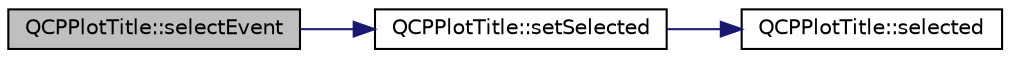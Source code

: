 digraph "QCPPlotTitle::selectEvent"
{
  edge [fontname="Helvetica",fontsize="10",labelfontname="Helvetica",labelfontsize="10"];
  node [fontname="Helvetica",fontsize="10",shape=record];
  rankdir="LR";
  Node68 [label="QCPPlotTitle::selectEvent",height=0.2,width=0.4,color="black", fillcolor="grey75", style="filled", fontcolor="black"];
  Node68 -> Node69 [color="midnightblue",fontsize="10",style="solid",fontname="Helvetica"];
  Node69 [label="QCPPlotTitle::setSelected",height=0.2,width=0.4,color="black", fillcolor="white", style="filled",URL="$da/de4/class_q_c_p_plot_title.html#a8d441a889d371307df86f1ab7687a333"];
  Node69 -> Node70 [color="midnightblue",fontsize="10",style="solid",fontname="Helvetica"];
  Node70 [label="QCPPlotTitle::selected",height=0.2,width=0.4,color="black", fillcolor="white", style="filled",URL="$da/de4/class_q_c_p_plot_title.html#a60c91808dbd29640429549947a38f191"];
}
